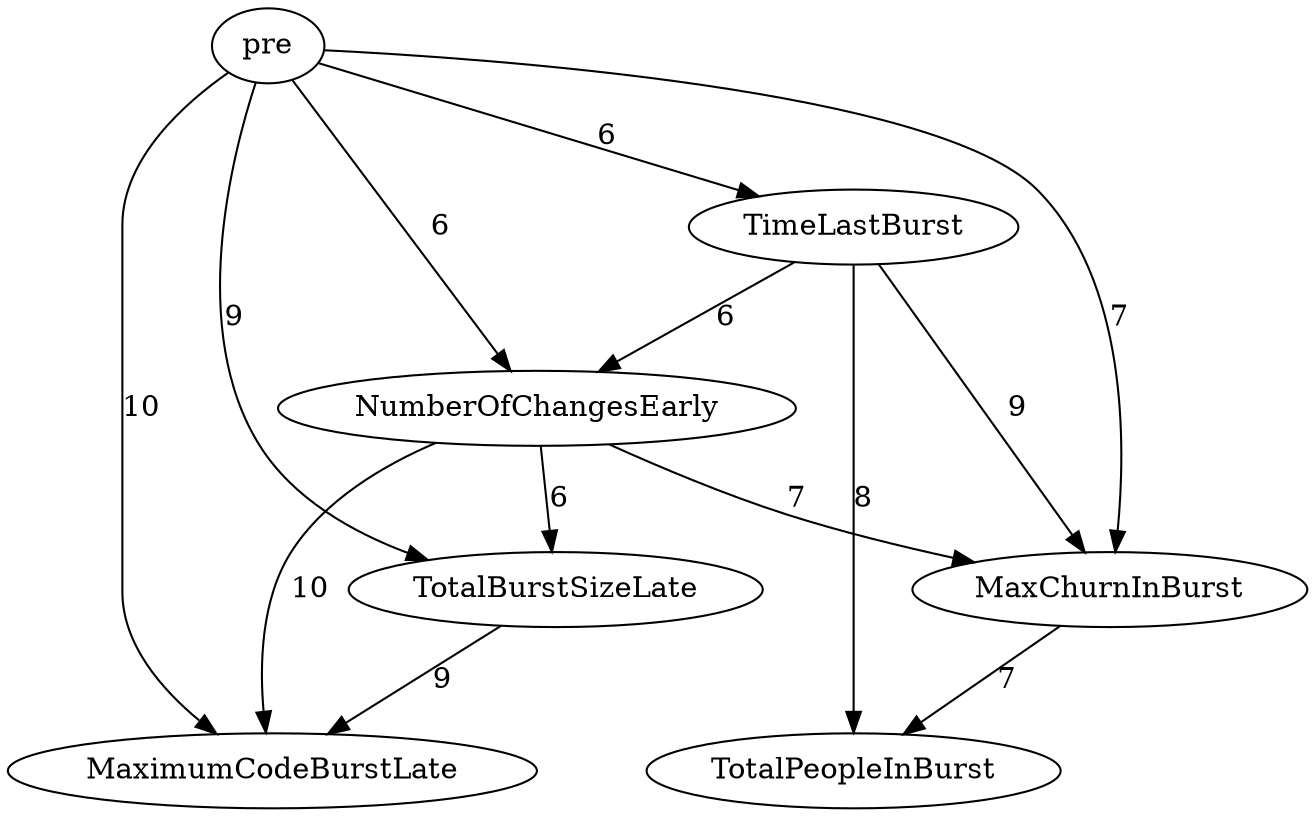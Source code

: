 digraph {
NumberOfChangesEarly -> MaximumCodeBurstLate[label="10",weight="10"];
pre -> MaximumCodeBurstLate[label="10",weight="10"];
pre -> TotalBurstSizeLate[label="9",weight="9"];
TimeLastBurst -> MaxChurnInBurst[label="9",weight="9"];
TotalBurstSizeLate -> MaximumCodeBurstLate[label="9",weight="9"];
TimeLastBurst -> TotalPeopleInBurst[label="8",weight="8"];
NumberOfChangesEarly -> MaxChurnInBurst[label="7",weight="7"];
pre -> MaxChurnInBurst[label="7",weight="7"];
MaxChurnInBurst -> TotalPeopleInBurst[label="7",weight="7"];
NumberOfChangesEarly -> TotalBurstSizeLate[label="6",weight="6"];
pre -> NumberOfChangesEarly[label="6",weight="6"];
pre -> TimeLastBurst[label="6",weight="6"];
TimeLastBurst -> NumberOfChangesEarly[label="6",weight="6"];
}